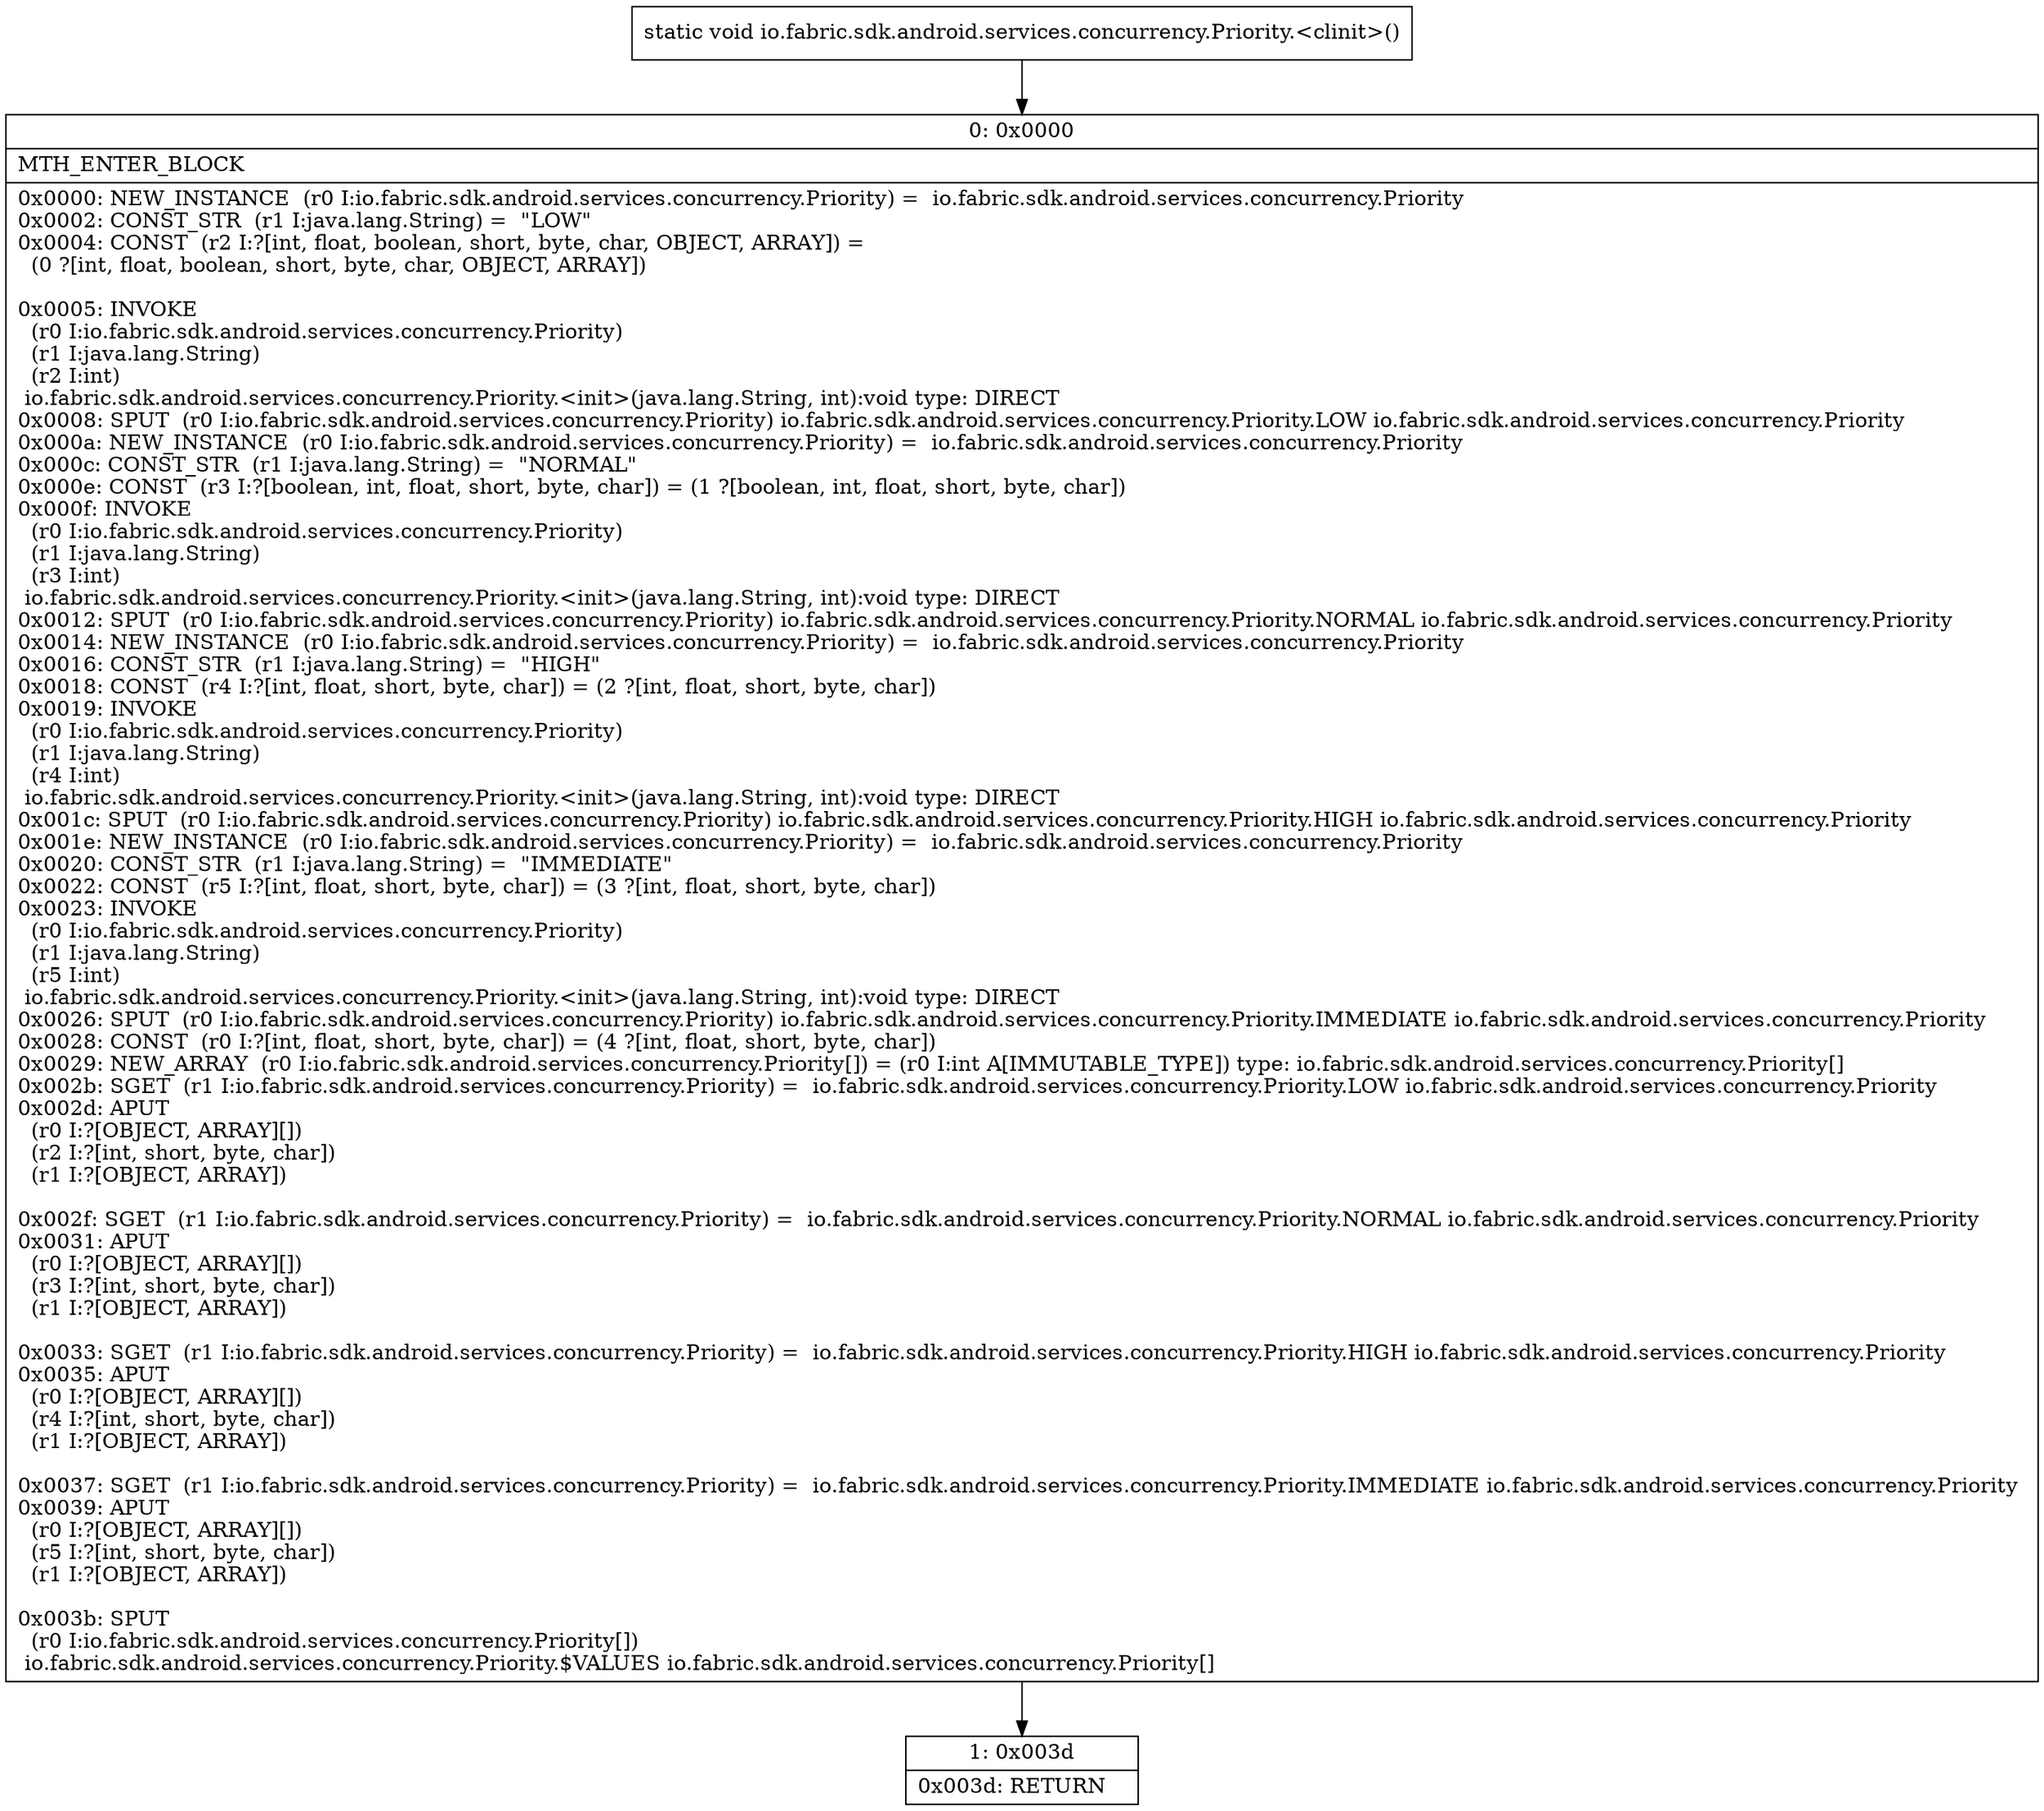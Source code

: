 digraph "CFG forio.fabric.sdk.android.services.concurrency.Priority.\<clinit\>()V" {
Node_0 [shape=record,label="{0\:\ 0x0000|MTH_ENTER_BLOCK\l|0x0000: NEW_INSTANCE  (r0 I:io.fabric.sdk.android.services.concurrency.Priority) =  io.fabric.sdk.android.services.concurrency.Priority \l0x0002: CONST_STR  (r1 I:java.lang.String) =  \"LOW\" \l0x0004: CONST  (r2 I:?[int, float, boolean, short, byte, char, OBJECT, ARRAY]) = \l  (0 ?[int, float, boolean, short, byte, char, OBJECT, ARRAY])\l \l0x0005: INVOKE  \l  (r0 I:io.fabric.sdk.android.services.concurrency.Priority)\l  (r1 I:java.lang.String)\l  (r2 I:int)\l io.fabric.sdk.android.services.concurrency.Priority.\<init\>(java.lang.String, int):void type: DIRECT \l0x0008: SPUT  (r0 I:io.fabric.sdk.android.services.concurrency.Priority) io.fabric.sdk.android.services.concurrency.Priority.LOW io.fabric.sdk.android.services.concurrency.Priority \l0x000a: NEW_INSTANCE  (r0 I:io.fabric.sdk.android.services.concurrency.Priority) =  io.fabric.sdk.android.services.concurrency.Priority \l0x000c: CONST_STR  (r1 I:java.lang.String) =  \"NORMAL\" \l0x000e: CONST  (r3 I:?[boolean, int, float, short, byte, char]) = (1 ?[boolean, int, float, short, byte, char]) \l0x000f: INVOKE  \l  (r0 I:io.fabric.sdk.android.services.concurrency.Priority)\l  (r1 I:java.lang.String)\l  (r3 I:int)\l io.fabric.sdk.android.services.concurrency.Priority.\<init\>(java.lang.String, int):void type: DIRECT \l0x0012: SPUT  (r0 I:io.fabric.sdk.android.services.concurrency.Priority) io.fabric.sdk.android.services.concurrency.Priority.NORMAL io.fabric.sdk.android.services.concurrency.Priority \l0x0014: NEW_INSTANCE  (r0 I:io.fabric.sdk.android.services.concurrency.Priority) =  io.fabric.sdk.android.services.concurrency.Priority \l0x0016: CONST_STR  (r1 I:java.lang.String) =  \"HIGH\" \l0x0018: CONST  (r4 I:?[int, float, short, byte, char]) = (2 ?[int, float, short, byte, char]) \l0x0019: INVOKE  \l  (r0 I:io.fabric.sdk.android.services.concurrency.Priority)\l  (r1 I:java.lang.String)\l  (r4 I:int)\l io.fabric.sdk.android.services.concurrency.Priority.\<init\>(java.lang.String, int):void type: DIRECT \l0x001c: SPUT  (r0 I:io.fabric.sdk.android.services.concurrency.Priority) io.fabric.sdk.android.services.concurrency.Priority.HIGH io.fabric.sdk.android.services.concurrency.Priority \l0x001e: NEW_INSTANCE  (r0 I:io.fabric.sdk.android.services.concurrency.Priority) =  io.fabric.sdk.android.services.concurrency.Priority \l0x0020: CONST_STR  (r1 I:java.lang.String) =  \"IMMEDIATE\" \l0x0022: CONST  (r5 I:?[int, float, short, byte, char]) = (3 ?[int, float, short, byte, char]) \l0x0023: INVOKE  \l  (r0 I:io.fabric.sdk.android.services.concurrency.Priority)\l  (r1 I:java.lang.String)\l  (r5 I:int)\l io.fabric.sdk.android.services.concurrency.Priority.\<init\>(java.lang.String, int):void type: DIRECT \l0x0026: SPUT  (r0 I:io.fabric.sdk.android.services.concurrency.Priority) io.fabric.sdk.android.services.concurrency.Priority.IMMEDIATE io.fabric.sdk.android.services.concurrency.Priority \l0x0028: CONST  (r0 I:?[int, float, short, byte, char]) = (4 ?[int, float, short, byte, char]) \l0x0029: NEW_ARRAY  (r0 I:io.fabric.sdk.android.services.concurrency.Priority[]) = (r0 I:int A[IMMUTABLE_TYPE]) type: io.fabric.sdk.android.services.concurrency.Priority[] \l0x002b: SGET  (r1 I:io.fabric.sdk.android.services.concurrency.Priority) =  io.fabric.sdk.android.services.concurrency.Priority.LOW io.fabric.sdk.android.services.concurrency.Priority \l0x002d: APUT  \l  (r0 I:?[OBJECT, ARRAY][])\l  (r2 I:?[int, short, byte, char])\l  (r1 I:?[OBJECT, ARRAY])\l \l0x002f: SGET  (r1 I:io.fabric.sdk.android.services.concurrency.Priority) =  io.fabric.sdk.android.services.concurrency.Priority.NORMAL io.fabric.sdk.android.services.concurrency.Priority \l0x0031: APUT  \l  (r0 I:?[OBJECT, ARRAY][])\l  (r3 I:?[int, short, byte, char])\l  (r1 I:?[OBJECT, ARRAY])\l \l0x0033: SGET  (r1 I:io.fabric.sdk.android.services.concurrency.Priority) =  io.fabric.sdk.android.services.concurrency.Priority.HIGH io.fabric.sdk.android.services.concurrency.Priority \l0x0035: APUT  \l  (r0 I:?[OBJECT, ARRAY][])\l  (r4 I:?[int, short, byte, char])\l  (r1 I:?[OBJECT, ARRAY])\l \l0x0037: SGET  (r1 I:io.fabric.sdk.android.services.concurrency.Priority) =  io.fabric.sdk.android.services.concurrency.Priority.IMMEDIATE io.fabric.sdk.android.services.concurrency.Priority \l0x0039: APUT  \l  (r0 I:?[OBJECT, ARRAY][])\l  (r5 I:?[int, short, byte, char])\l  (r1 I:?[OBJECT, ARRAY])\l \l0x003b: SPUT  \l  (r0 I:io.fabric.sdk.android.services.concurrency.Priority[])\l io.fabric.sdk.android.services.concurrency.Priority.$VALUES io.fabric.sdk.android.services.concurrency.Priority[] \l}"];
Node_1 [shape=record,label="{1\:\ 0x003d|0x003d: RETURN   \l}"];
MethodNode[shape=record,label="{static void io.fabric.sdk.android.services.concurrency.Priority.\<clinit\>() }"];
MethodNode -> Node_0;
Node_0 -> Node_1;
}

